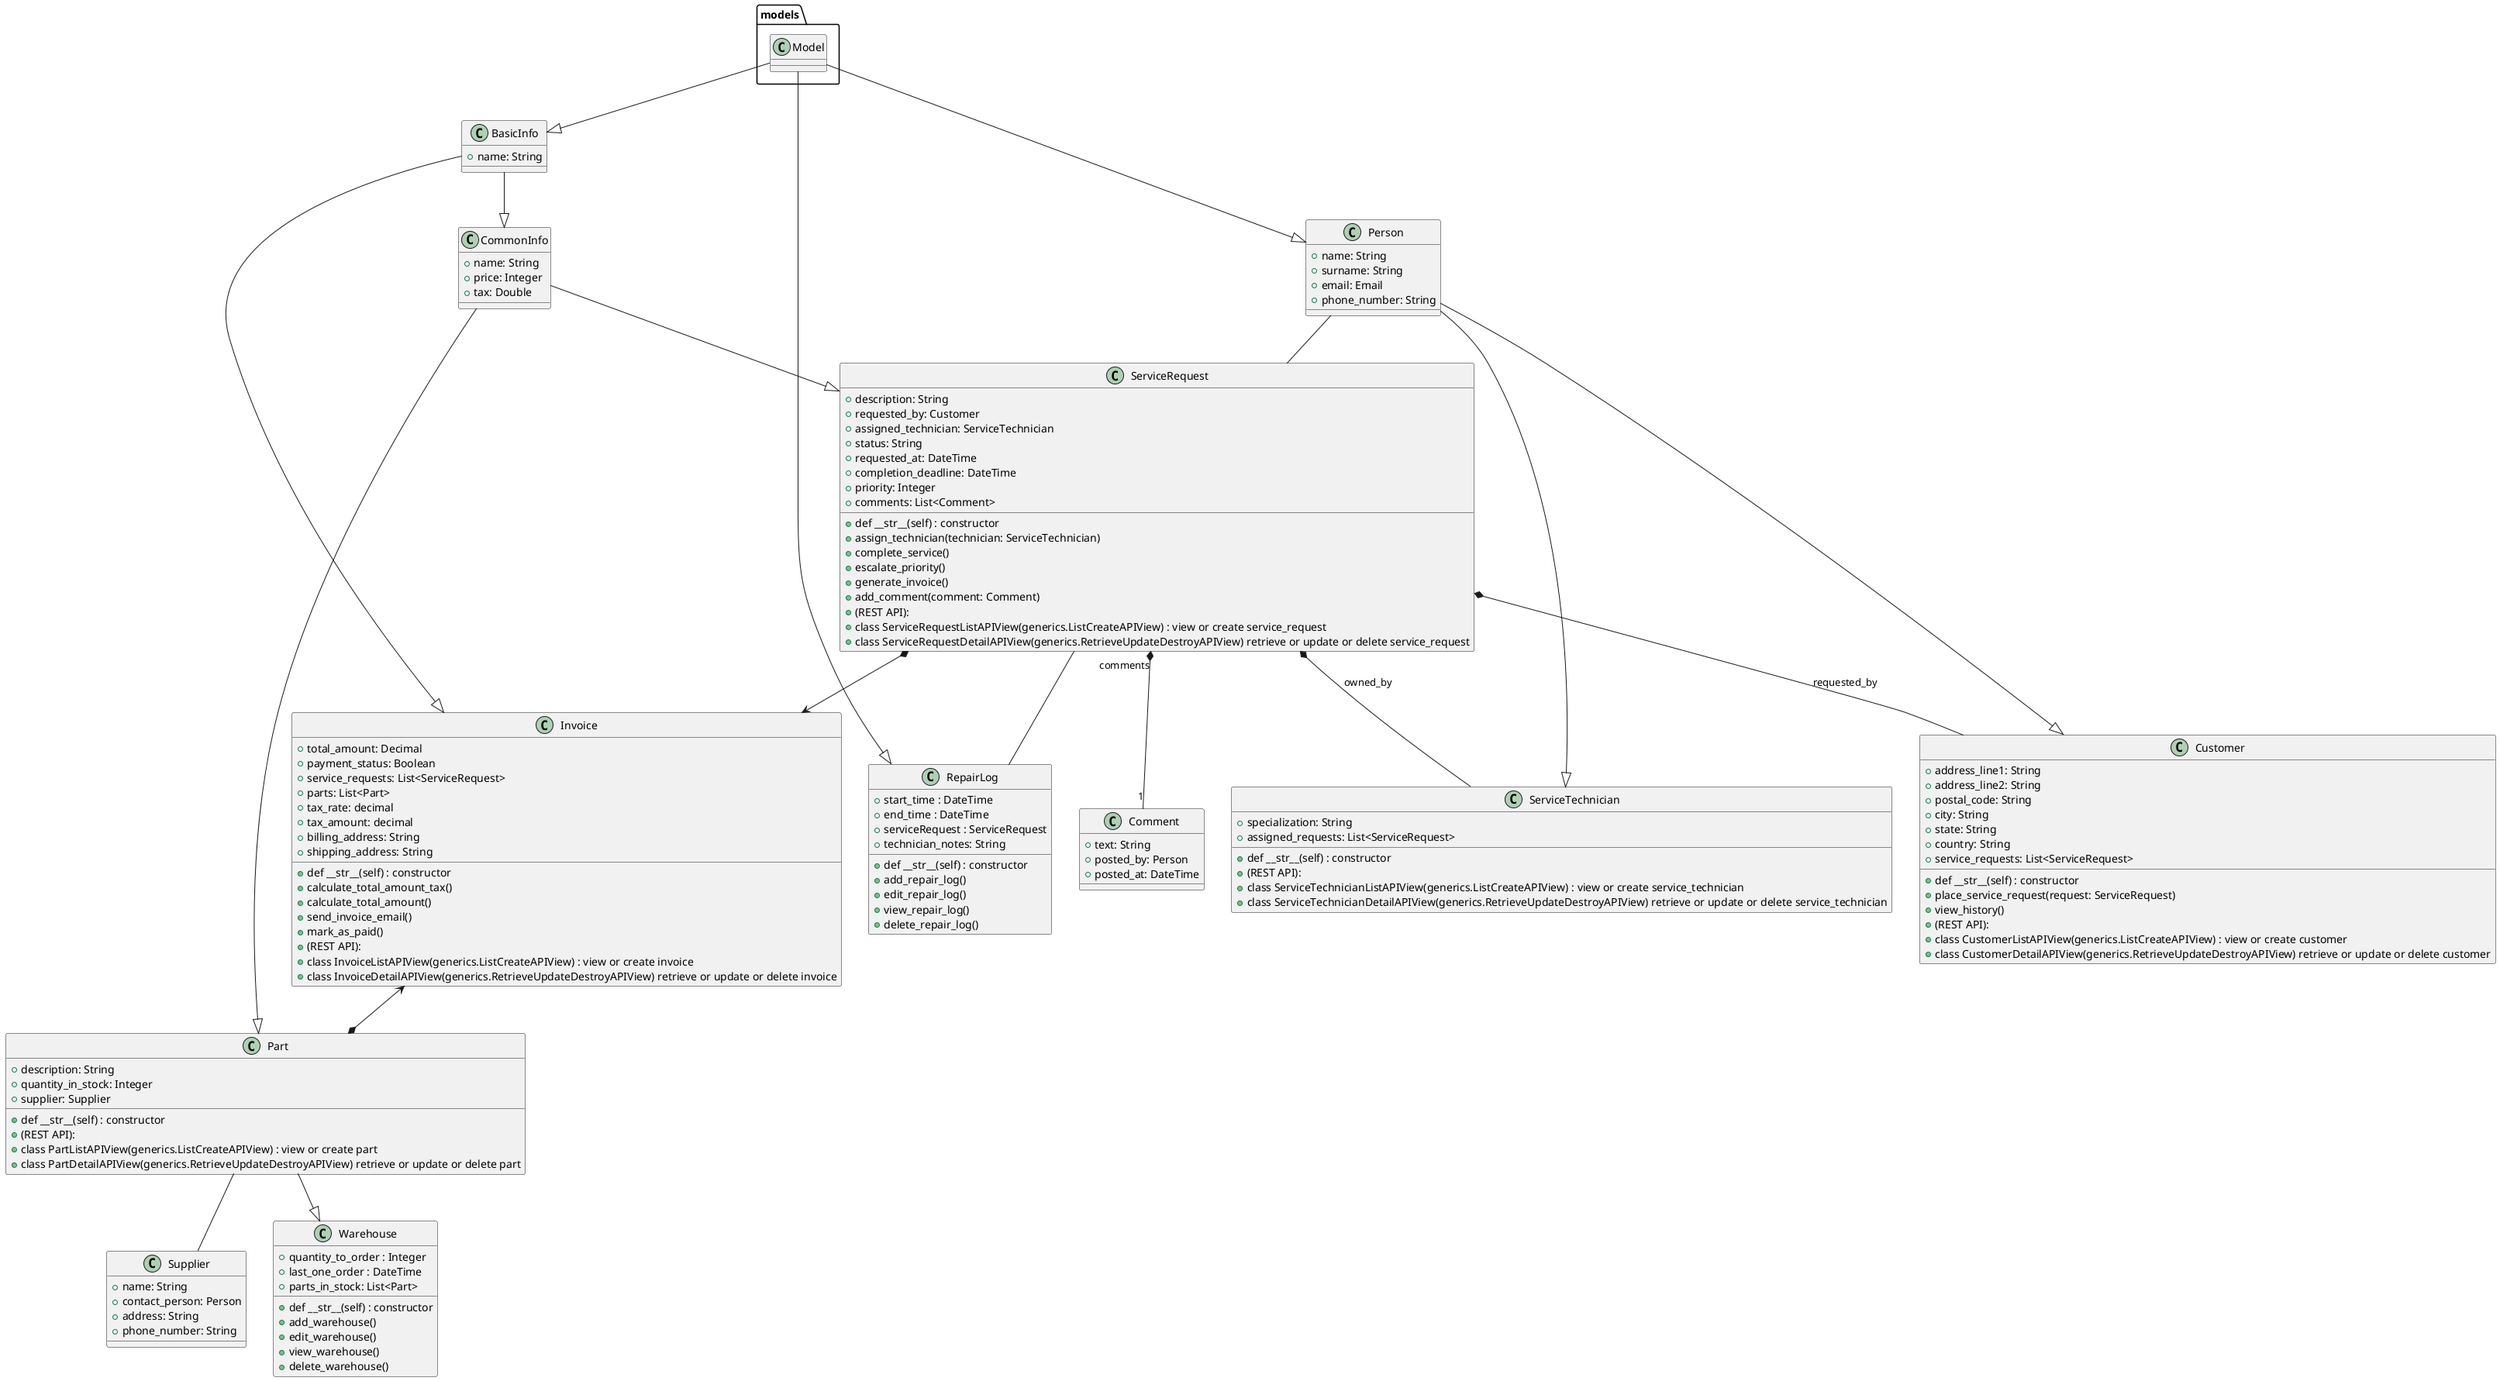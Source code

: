 @startuml

class models.Model {
}

class BasicInfo {
  + name: String
}

class CommonInfo {
  + name: String
  + price: Integer
  + tax: Double
}

class Person {
  + name: String
  + surname: String
  + email: Email
  + phone_number: String
}

class ServiceRequest {
  + description: String
  + requested_by: Customer
  + assigned_technician: ServiceTechnician
  + status: String
  + requested_at: DateTime
  + completion_deadline: DateTime
  + priority: Integer
  + comments: List<Comment>
  + def __str__(self) : constructor
  + assign_technician(technician: ServiceTechnician)
  + complete_service()
  + escalate_priority()
  + generate_invoice()
  + add_comment(comment: Comment)
  + (REST API):
  + class ServiceRequestListAPIView(generics.ListCreateAPIView) : view or create service_request
  + class ServiceRequestDetailAPIView(generics.RetrieveUpdateDestroyAPIView) retrieve or update or delete service_request
}

class Comment {
  + text: String
  + posted_by: Person
  + posted_at: DateTime
}

class Invoice {
  + total_amount: Decimal
  + payment_status: Boolean
  + service_requests: List<ServiceRequest>
  + parts: List<Part>
  + tax_rate: decimal
  + tax_amount: decimal
  + billing_address: String
  + shipping_address: String
  + def __str__(self) : constructor
  + calculate_total_amount_tax()
  + calculate_total_amount()
  + send_invoice_email()
  + mark_as_paid()
  + (REST API):
  + class InvoiceListAPIView(generics.ListCreateAPIView) : view or create invoice
  + class InvoiceDetailAPIView(generics.RetrieveUpdateDestroyAPIView) retrieve or update or delete invoice
}

class Part {
  + description: String
  + quantity_in_stock: Integer
  + supplier: Supplier
  + def __str__(self) : constructor
  + (REST API):
  + class PartListAPIView(generics.ListCreateAPIView) : view or create part
  + class PartDetailAPIView(generics.RetrieveUpdateDestroyAPIView) retrieve or update or delete part
}

class Supplier {
  + name: String
  + contact_person: Person
  + address: String
  + phone_number: String
}

class ServiceTechnician {
  + specialization: String
  + assigned_requests: List<ServiceRequest>
  + def __str__(self) : constructor
  + (REST API):
  + class ServiceTechnicianListAPIView(generics.ListCreateAPIView) : view or create service_technician
  + class ServiceTechnicianDetailAPIView(generics.RetrieveUpdateDestroyAPIView) retrieve or update or delete service_technician
}

class Customer {
  + address_line1: String
  + address_line2: String
  + postal_code: String
  + city: String
  + state: String
  + country: String
  + service_requests: List<ServiceRequest>
  + def __str__(self) : constructor
  + place_service_request(request: ServiceRequest)
  + view_history()
  + (REST API):
  + class CustomerListAPIView(generics.ListCreateAPIView) : view or create customer
  + class CustomerDetailAPIView(generics.RetrieveUpdateDestroyAPIView) retrieve or update or delete customer
}

class RepairLog {
  + start_time : DateTime
  + end_time : DateTime
  + serviceRequest : ServiceRequest
  + technician_notes: String
  + def __str__(self) : constructor
  + add_repair_log()
  + edit_repair_log()
  + view_repair_log()
  + delete_repair_log()
}

class Warehouse {
  + quantity_to_order : Integer
  + last_one_order : DateTime
  + parts_in_stock: List<Part>
  + def __str__(self) : constructor
  + add_warehouse()
  + edit_warehouse()
  + view_warehouse()
  + delete_warehouse()
}

models.Model --|> BasicInfo
BasicInfo --|> CommonInfo
models.Model --|> Person
models.Model --|> RepairLog
CommonInfo --|>  ServiceRequest
CommonInfo --|> Part
Person -- ServiceRequest
BasicInfo --|> Invoice
ServiceRequest *--> Invoice
ServiceRequest *-- Customer : requested_by
ServiceRequest *-- ServiceTechnician : owned_by
Invoice <--* Part
Part -- Supplier
Person --|> ServiceTechnician
Person --|> Customer
ServiceRequest -- RepairLog
Part --|> Warehouse
ServiceRequest "comments" *-- "1" Comment
@enduml
